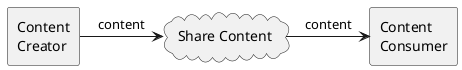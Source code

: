 @startuml
hide footbox
agent "Content\nCreator" as Creator
agent "Content\nConsumer" as Consumer
cloud "Share Content" as cloud
Creator -> cloud : content
cloud -> Consumer : content
@enduml
